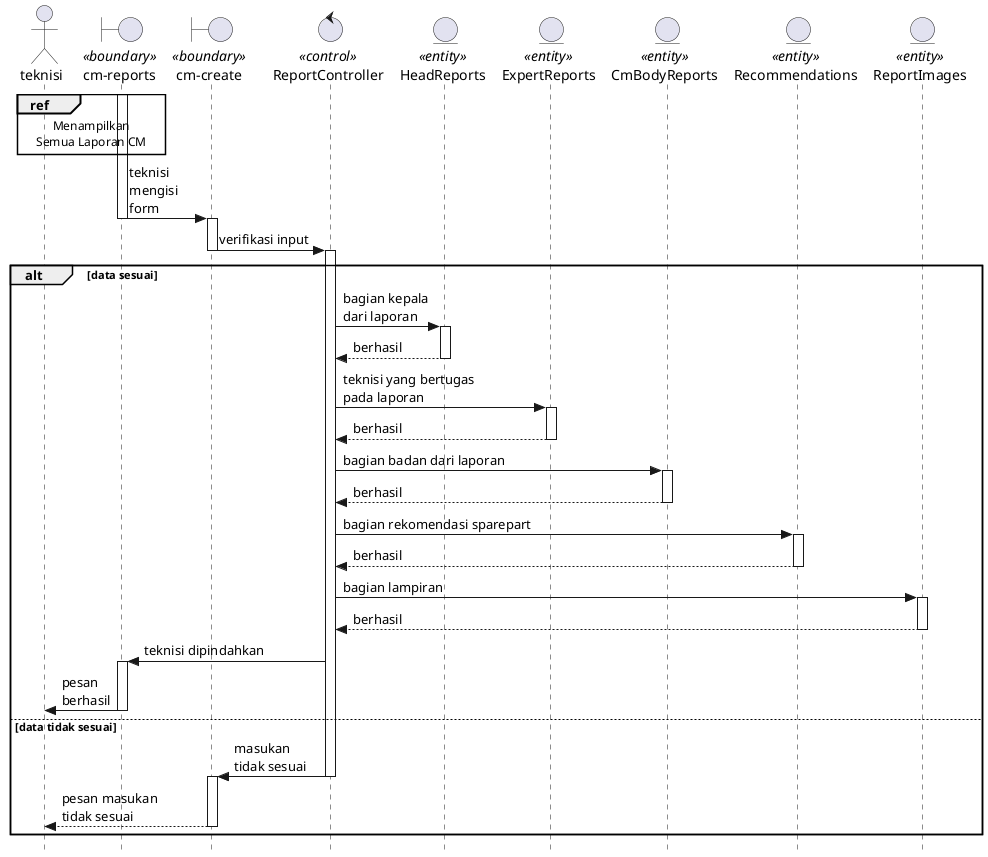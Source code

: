 @startuml createCM

skinparam style strictuml

actor teknisi
boundary "cm-reports" as cm <<boundary>>
boundary "cm-create" as cmCreate <<boundary>>
control ReportController <<control>>
entity HeadReports <<entity>>
entity ExpertReports <<entity>>
entity CmBodyReports <<entity>>
entity Recommendations <<entity>>
entity ReportImages <<entity>>

ref over teknisi, cm : Menampilkan\nSemua Laporan CM

activate cm
cm -> cmCreate : teknisi\nmengisi\nform
    deactivate cm
    activate cmCreate
cmCreate -> ReportController : verifikasi input
    deactivate cmCreate
    activate ReportController

alt data sesuai
    ReportController -> HeadReports : bagian kepala\ndari laporan
        activate HeadReports
        return berhasil
    ReportController -> ExpertReports : teknisi yang bertugas\npada laporan
        activate ExpertReports
        return berhasil
    ReportController -> CmBodyReports : bagian badan dari laporan
        activate CmBodyReports
        return berhasil
    ReportController -> Recommendations : bagian rekomendasi sparepart
        activate Recommendations
        return berhasil
    ReportController -> ReportImages : bagian lampiran
        activate ReportImages
        return berhasil
    ReportController -> cm : teknisi dipindahkan
        activate cm
    cm -> teknisi : pesan\nberhasil
        deactivate cm
    
else data tidak sesuai
    ReportController -> cmCreate : masukan\ntidak sesuai
        deactivate ReportController
        activate cmCreate
    cmCreate --> teknisi : pesan masukan\ntidak sesuai
        deactivate cmCreate

end

@enduml



@startuml viewCM

skinparam style strictuml

actor teknisi
boundary dashboard <<boundary>>
boundary "cm-reports" as cm <<boundary>>
boundary "cm-item" as cmItem <<boundary>>

ref over teknisi, cm : Menampilkan\nSemua Laporan CM

activate cm
cm -> cmItem : teknisi memilih\nlaporan
    deactivate cm
    activate cmItem
cmItem -> cmItem : menampilkan\ndata laporan

@enduml



@startuml editCM

skinparam style strictuml

actor teknisi
boundary "cm-item" as cmItem <<boundary>>
boundary "cm-create" as cmCreate <<boundary>>
control ReportController <<control>>
entity HeadReports <<entity>>
entity ExpertReports <<entity>>
entity CmBodyReports <<entity>>
entity Recommendations <<entity>>
entity ReportImages <<entity>>

ref over teknisi, cmItem : Melihat Laporan PM

activate cmItem
cmItem -> cmCreate : mengisi form\ndengan\ndata lama
    deactivate cmItem
cmCreate -> ReportController : verifikasi input
    activate ReportController

alt data sesuai
    ReportController -> HeadReports : bagian kepala\ndari laporan
        activate HeadReports
        return berhasil
    ReportController -> ExpertReports : teknisi yang bertugas\npada laporan
        activate ExpertReports
        return berhasil
    ReportController -> CmBodyReports : bagian badan dari laporan
        activate CmBodyReports
        return berhasil
    ReportController -> Recommendations : bagian rekomendasi sparepart
        activate Recommendations
        return berhasil
    ReportController -> ReportImages : bagian lampiran
        activate ReportImages
        return berhasil
    ReportController -> cmItem : teknisi dipindahkan
        activate cmItem
    cmItem -> teknisi : pesan\nberhasil
        deactivate cmItem
    
else data tidak sesuai
    ReportController -> cmCreate : masukan\ntidak sesuai
        deactivate ReportController
    cmCreate --> teknisi : pesan masukan\ntidak sesuai
        deactivate cmCreate
end

@enduml



@startuml deleteCM

skinparam style strictuml

actor teknisi
boundary "cm-reports" as cm <<boundary>>
boundary "cm-item" as cmItem <<boundary>>
control ReportController <<control>>
entity HeadReports <<entity>>

ref over teknisi, cmItem : Melihat Laporan PM

cmItem -> ReportController : teknisi memilih\nmenu delete
    deactivate cmItem
    activate ReportController
ReportController -> HeadReports : data diberikan\nflag dihapus
    activate HeadReports
    return berhasil
ReportController -> cm : teknisi dipindahkan
    activate cm
cm --> teknisi : pesan\nberhasil
    deactivate cm

@enduml